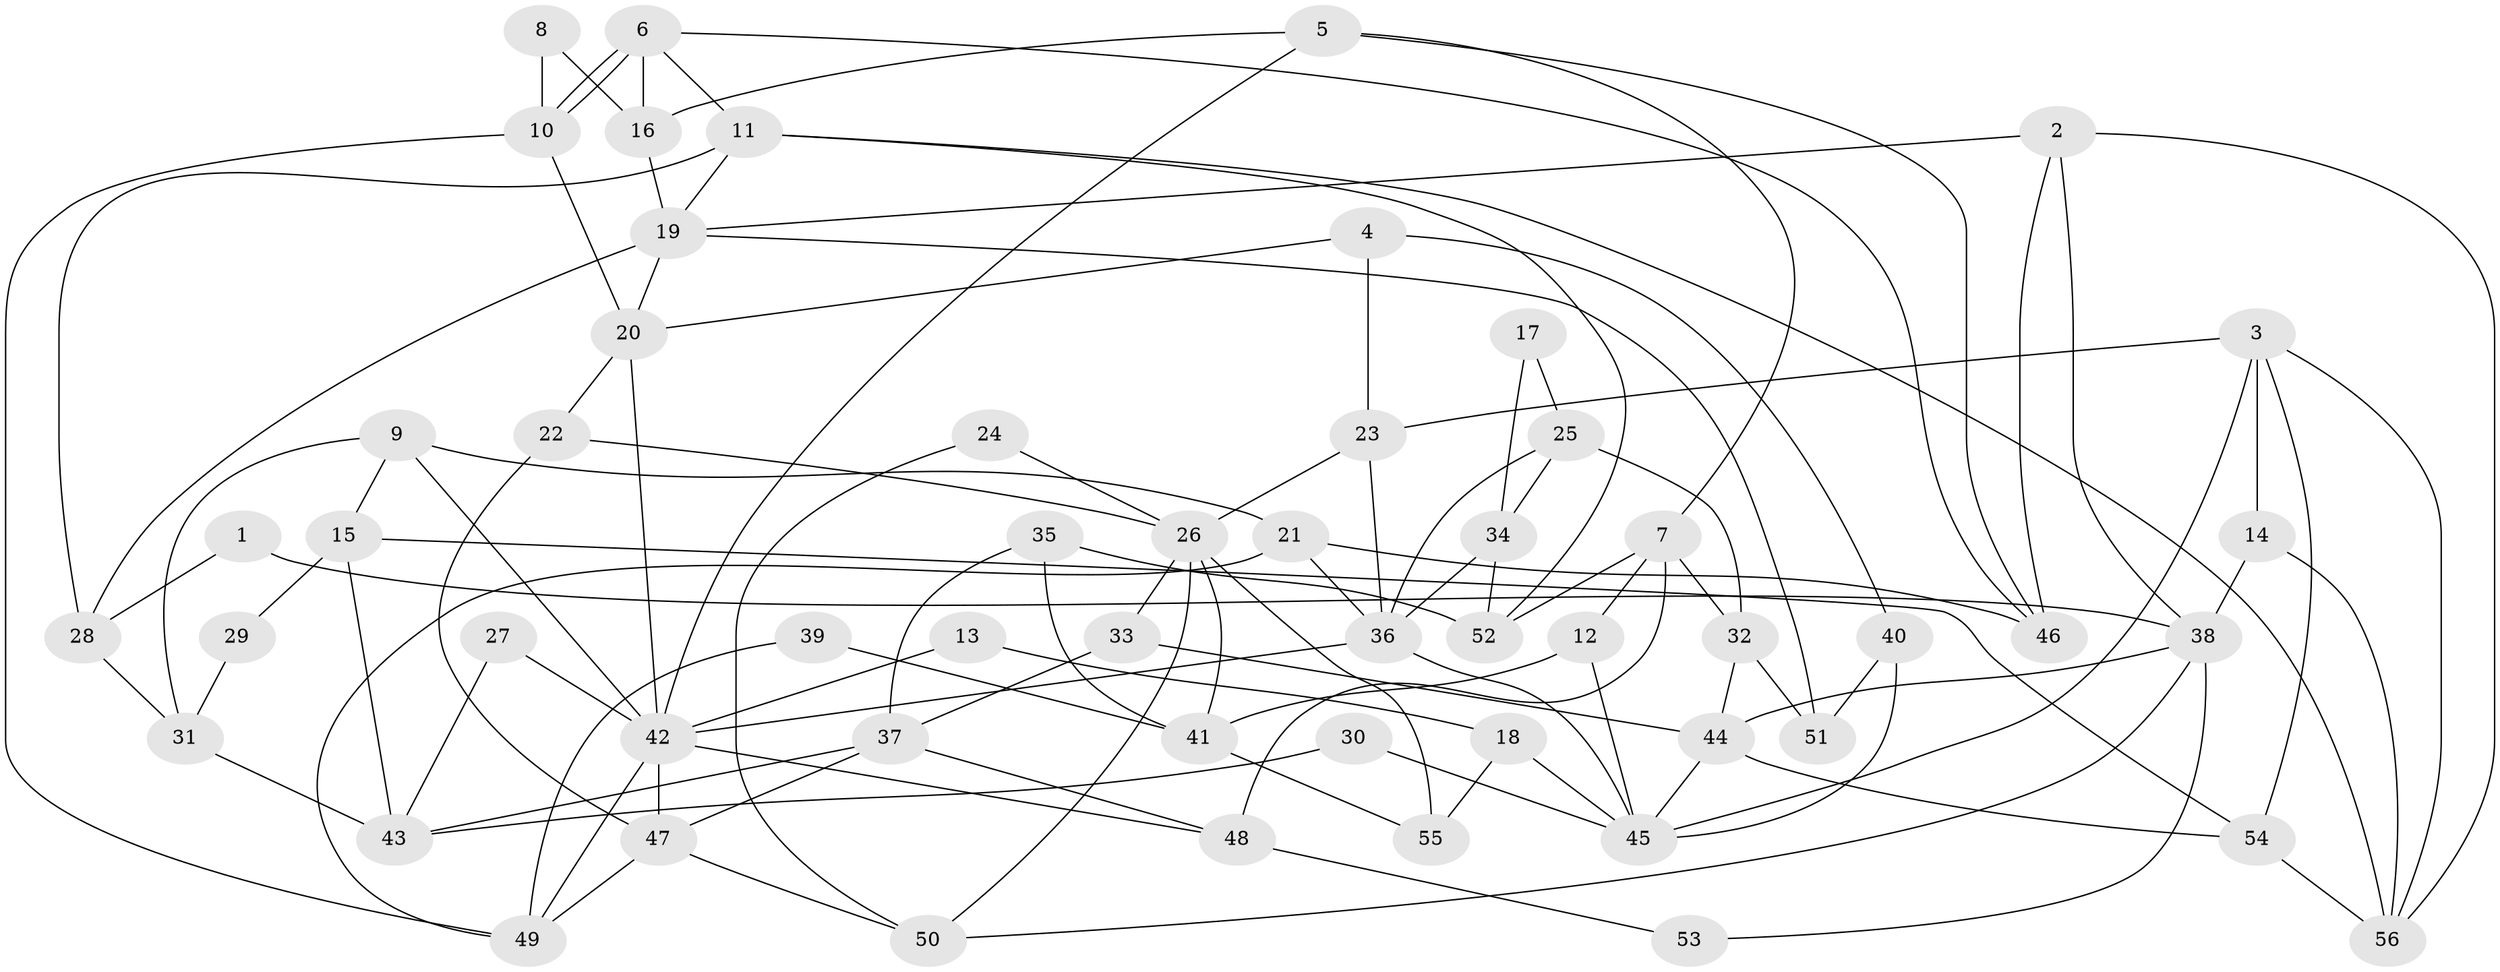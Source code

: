 // Generated by graph-tools (version 1.1) at 2025/26/03/09/25 03:26:15]
// undirected, 56 vertices, 112 edges
graph export_dot {
graph [start="1"]
  node [color=gray90,style=filled];
  1;
  2;
  3;
  4;
  5;
  6;
  7;
  8;
  9;
  10;
  11;
  12;
  13;
  14;
  15;
  16;
  17;
  18;
  19;
  20;
  21;
  22;
  23;
  24;
  25;
  26;
  27;
  28;
  29;
  30;
  31;
  32;
  33;
  34;
  35;
  36;
  37;
  38;
  39;
  40;
  41;
  42;
  43;
  44;
  45;
  46;
  47;
  48;
  49;
  50;
  51;
  52;
  53;
  54;
  55;
  56;
  1 -- 28;
  1 -- 38;
  2 -- 56;
  2 -- 38;
  2 -- 19;
  2 -- 46;
  3 -- 56;
  3 -- 45;
  3 -- 14;
  3 -- 23;
  3 -- 54;
  4 -- 20;
  4 -- 23;
  4 -- 40;
  5 -- 7;
  5 -- 42;
  5 -- 16;
  5 -- 46;
  6 -- 10;
  6 -- 10;
  6 -- 46;
  6 -- 11;
  6 -- 16;
  7 -- 32;
  7 -- 52;
  7 -- 12;
  7 -- 48;
  8 -- 16;
  8 -- 10;
  9 -- 15;
  9 -- 42;
  9 -- 21;
  9 -- 31;
  10 -- 20;
  10 -- 49;
  11 -- 19;
  11 -- 28;
  11 -- 52;
  11 -- 56;
  12 -- 41;
  12 -- 45;
  13 -- 18;
  13 -- 42;
  14 -- 38;
  14 -- 56;
  15 -- 54;
  15 -- 43;
  15 -- 29;
  16 -- 19;
  17 -- 25;
  17 -- 34;
  18 -- 55;
  18 -- 45;
  19 -- 20;
  19 -- 28;
  19 -- 51;
  20 -- 42;
  20 -- 22;
  21 -- 46;
  21 -- 36;
  21 -- 49;
  22 -- 47;
  22 -- 26;
  23 -- 36;
  23 -- 26;
  24 -- 26;
  24 -- 50;
  25 -- 32;
  25 -- 36;
  25 -- 34;
  26 -- 33;
  26 -- 41;
  26 -- 50;
  26 -- 55;
  27 -- 42;
  27 -- 43;
  28 -- 31;
  29 -- 31;
  30 -- 43;
  30 -- 45;
  31 -- 43;
  32 -- 44;
  32 -- 51;
  33 -- 44;
  33 -- 37;
  34 -- 36;
  34 -- 52;
  35 -- 52;
  35 -- 37;
  35 -- 41;
  36 -- 42;
  36 -- 45;
  37 -- 47;
  37 -- 43;
  37 -- 48;
  38 -- 44;
  38 -- 50;
  38 -- 53;
  39 -- 49;
  39 -- 41;
  40 -- 45;
  40 -- 51;
  41 -- 55;
  42 -- 49;
  42 -- 48;
  42 -- 47;
  44 -- 54;
  44 -- 45;
  47 -- 49;
  47 -- 50;
  48 -- 53;
  54 -- 56;
}

